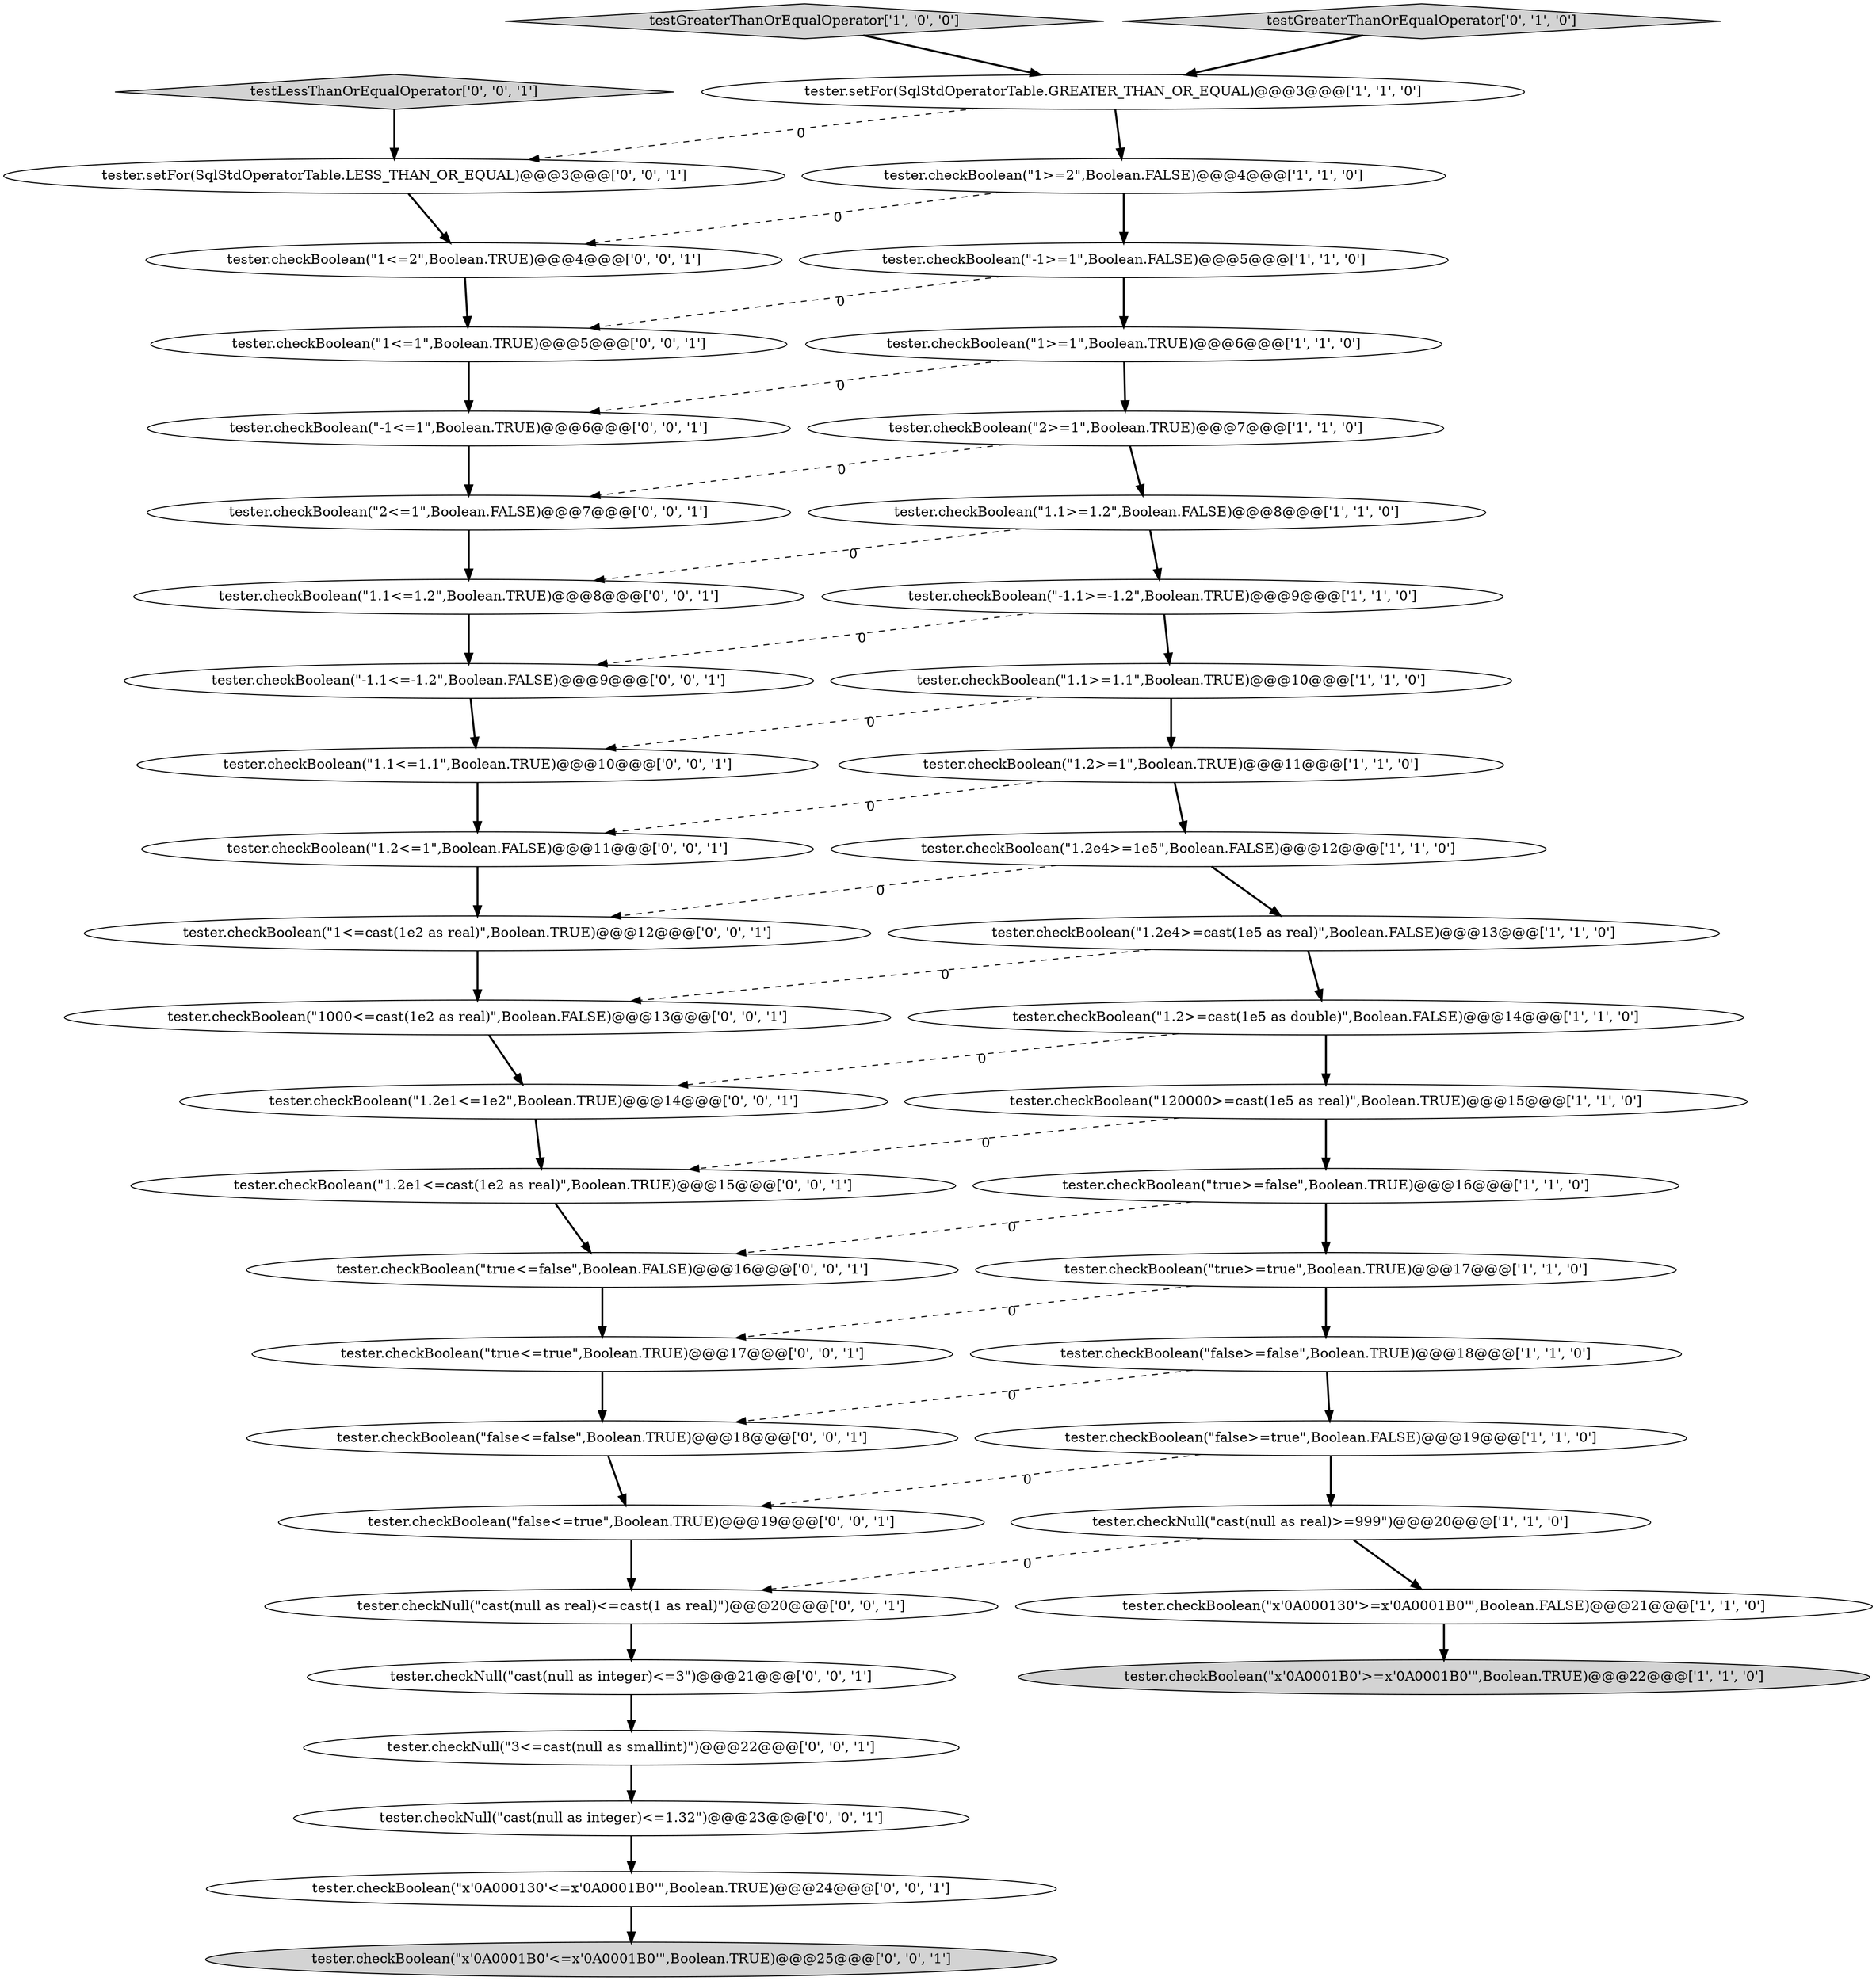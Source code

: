 digraph {
7 [style = filled, label = "tester.checkBoolean(\"false>=false\",Boolean.TRUE)@@@18@@@['1', '1', '0']", fillcolor = white, shape = ellipse image = "AAA0AAABBB1BBB"];
25 [style = filled, label = "tester.checkBoolean(\"false<=false\",Boolean.TRUE)@@@18@@@['0', '0', '1']", fillcolor = white, shape = ellipse image = "AAA0AAABBB3BBB"];
18 [style = filled, label = "tester.checkBoolean(\"1.2e4>=1e5\",Boolean.FALSE)@@@12@@@['1', '1', '0']", fillcolor = white, shape = ellipse image = "AAA0AAABBB1BBB"];
20 [style = filled, label = "tester.checkBoolean(\"-1>=1\",Boolean.FALSE)@@@5@@@['1', '1', '0']", fillcolor = white, shape = ellipse image = "AAA0AAABBB1BBB"];
22 [style = filled, label = "tester.checkNull(\"cast(null as integer)<=1.32\")@@@23@@@['0', '0', '1']", fillcolor = white, shape = ellipse image = "AAA0AAABBB3BBB"];
39 [style = filled, label = "tester.checkBoolean(\"-1.1<=-1.2\",Boolean.FALSE)@@@9@@@['0', '0', '1']", fillcolor = white, shape = ellipse image = "AAA0AAABBB3BBB"];
19 [style = filled, label = "tester.checkBoolean(\"false>=true\",Boolean.FALSE)@@@19@@@['1', '1', '0']", fillcolor = white, shape = ellipse image = "AAA0AAABBB1BBB"];
16 [style = filled, label = "testGreaterThanOrEqualOperator['1', '0', '0']", fillcolor = lightgray, shape = diamond image = "AAA0AAABBB1BBB"];
15 [style = filled, label = "tester.checkBoolean(\"1.2>=1\",Boolean.TRUE)@@@11@@@['1', '1', '0']", fillcolor = white, shape = ellipse image = "AAA0AAABBB1BBB"];
45 [style = filled, label = "tester.checkNull(\"cast(null as integer)<=3\")@@@21@@@['0', '0', '1']", fillcolor = white, shape = ellipse image = "AAA0AAABBB3BBB"];
1 [style = filled, label = "tester.checkBoolean(\"1.2>=cast(1e5 as double)\",Boolean.FALSE)@@@14@@@['1', '1', '0']", fillcolor = white, shape = ellipse image = "AAA0AAABBB1BBB"];
36 [style = filled, label = "tester.checkBoolean(\"1000<=cast(1e2 as real)\",Boolean.FALSE)@@@13@@@['0', '0', '1']", fillcolor = white, shape = ellipse image = "AAA0AAABBB3BBB"];
38 [style = filled, label = "tester.checkBoolean(\"1.2e1<=cast(1e2 as real)\",Boolean.TRUE)@@@15@@@['0', '0', '1']", fillcolor = white, shape = ellipse image = "AAA0AAABBB3BBB"];
2 [style = filled, label = "tester.checkNull(\"cast(null as real)>=999\")@@@20@@@['1', '1', '0']", fillcolor = white, shape = ellipse image = "AAA0AAABBB1BBB"];
33 [style = filled, label = "tester.checkBoolean(\"1.1<=1.2\",Boolean.TRUE)@@@8@@@['0', '0', '1']", fillcolor = white, shape = ellipse image = "AAA0AAABBB3BBB"];
42 [style = filled, label = "tester.checkBoolean(\"2<=1\",Boolean.FALSE)@@@7@@@['0', '0', '1']", fillcolor = white, shape = ellipse image = "AAA0AAABBB3BBB"];
11 [style = filled, label = "tester.checkBoolean(\"1.2e4>=cast(1e5 as real)\",Boolean.FALSE)@@@13@@@['1', '1', '0']", fillcolor = white, shape = ellipse image = "AAA0AAABBB1BBB"];
29 [style = filled, label = "tester.checkBoolean(\"false<=true\",Boolean.TRUE)@@@19@@@['0', '0', '1']", fillcolor = white, shape = ellipse image = "AAA0AAABBB3BBB"];
10 [style = filled, label = "tester.checkBoolean(\"x'0A000130'>=x'0A0001B0'\",Boolean.FALSE)@@@21@@@['1', '1', '0']", fillcolor = white, shape = ellipse image = "AAA0AAABBB1BBB"];
30 [style = filled, label = "tester.checkBoolean(\"1.2e1<=1e2\",Boolean.TRUE)@@@14@@@['0', '0', '1']", fillcolor = white, shape = ellipse image = "AAA0AAABBB3BBB"];
26 [style = filled, label = "tester.checkBoolean(\"1<=2\",Boolean.TRUE)@@@4@@@['0', '0', '1']", fillcolor = white, shape = ellipse image = "AAA0AAABBB3BBB"];
31 [style = filled, label = "tester.checkBoolean(\"true<=false\",Boolean.FALSE)@@@16@@@['0', '0', '1']", fillcolor = white, shape = ellipse image = "AAA0AAABBB3BBB"];
4 [style = filled, label = "tester.checkBoolean(\"true>=false\",Boolean.TRUE)@@@16@@@['1', '1', '0']", fillcolor = white, shape = ellipse image = "AAA0AAABBB1BBB"];
13 [style = filled, label = "tester.checkBoolean(\"1.1>=1.2\",Boolean.FALSE)@@@8@@@['1', '1', '0']", fillcolor = white, shape = ellipse image = "AAA0AAABBB1BBB"];
32 [style = filled, label = "testLessThanOrEqualOperator['0', '0', '1']", fillcolor = lightgray, shape = diamond image = "AAA0AAABBB3BBB"];
41 [style = filled, label = "tester.setFor(SqlStdOperatorTable.LESS_THAN_OR_EQUAL)@@@3@@@['0', '0', '1']", fillcolor = white, shape = ellipse image = "AAA0AAABBB3BBB"];
44 [style = filled, label = "tester.checkBoolean(\"-1<=1\",Boolean.TRUE)@@@6@@@['0', '0', '1']", fillcolor = white, shape = ellipse image = "AAA0AAABBB3BBB"];
12 [style = filled, label = "tester.checkBoolean(\"120000>=cast(1e5 as real)\",Boolean.TRUE)@@@15@@@['1', '1', '0']", fillcolor = white, shape = ellipse image = "AAA0AAABBB1BBB"];
43 [style = filled, label = "tester.checkBoolean(\"1.1<=1.1\",Boolean.TRUE)@@@10@@@['0', '0', '1']", fillcolor = white, shape = ellipse image = "AAA0AAABBB3BBB"];
17 [style = filled, label = "tester.setFor(SqlStdOperatorTable.GREATER_THAN_OR_EQUAL)@@@3@@@['1', '1', '0']", fillcolor = white, shape = ellipse image = "AAA0AAABBB1BBB"];
21 [style = filled, label = "testGreaterThanOrEqualOperator['0', '1', '0']", fillcolor = lightgray, shape = diamond image = "AAA0AAABBB2BBB"];
9 [style = filled, label = "tester.checkBoolean(\"1.1>=1.1\",Boolean.TRUE)@@@10@@@['1', '1', '0']", fillcolor = white, shape = ellipse image = "AAA0AAABBB1BBB"];
14 [style = filled, label = "tester.checkBoolean(\"true>=true\",Boolean.TRUE)@@@17@@@['1', '1', '0']", fillcolor = white, shape = ellipse image = "AAA0AAABBB1BBB"];
3 [style = filled, label = "tester.checkBoolean(\"x'0A0001B0'>=x'0A0001B0'\",Boolean.TRUE)@@@22@@@['1', '1', '0']", fillcolor = lightgray, shape = ellipse image = "AAA0AAABBB1BBB"];
24 [style = filled, label = "tester.checkBoolean(\"x'0A000130'<=x'0A0001B0'\",Boolean.TRUE)@@@24@@@['0', '0', '1']", fillcolor = white, shape = ellipse image = "AAA0AAABBB3BBB"];
0 [style = filled, label = "tester.checkBoolean(\"-1.1>=-1.2\",Boolean.TRUE)@@@9@@@['1', '1', '0']", fillcolor = white, shape = ellipse image = "AAA0AAABBB1BBB"];
34 [style = filled, label = "tester.checkBoolean(\"1.2<=1\",Boolean.FALSE)@@@11@@@['0', '0', '1']", fillcolor = white, shape = ellipse image = "AAA0AAABBB3BBB"];
37 [style = filled, label = "tester.checkBoolean(\"x'0A0001B0'<=x'0A0001B0'\",Boolean.TRUE)@@@25@@@['0', '0', '1']", fillcolor = lightgray, shape = ellipse image = "AAA0AAABBB3BBB"];
5 [style = filled, label = "tester.checkBoolean(\"1>=2\",Boolean.FALSE)@@@4@@@['1', '1', '0']", fillcolor = white, shape = ellipse image = "AAA0AAABBB1BBB"];
27 [style = filled, label = "tester.checkBoolean(\"1<=cast(1e2 as real)\",Boolean.TRUE)@@@12@@@['0', '0', '1']", fillcolor = white, shape = ellipse image = "AAA0AAABBB3BBB"];
40 [style = filled, label = "tester.checkBoolean(\"1<=1\",Boolean.TRUE)@@@5@@@['0', '0', '1']", fillcolor = white, shape = ellipse image = "AAA0AAABBB3BBB"];
23 [style = filled, label = "tester.checkNull(\"3<=cast(null as smallint)\")@@@22@@@['0', '0', '1']", fillcolor = white, shape = ellipse image = "AAA0AAABBB3BBB"];
8 [style = filled, label = "tester.checkBoolean(\"2>=1\",Boolean.TRUE)@@@7@@@['1', '1', '0']", fillcolor = white, shape = ellipse image = "AAA0AAABBB1BBB"];
6 [style = filled, label = "tester.checkBoolean(\"1>=1\",Boolean.TRUE)@@@6@@@['1', '1', '0']", fillcolor = white, shape = ellipse image = "AAA0AAABBB1BBB"];
35 [style = filled, label = "tester.checkNull(\"cast(null as real)<=cast(1 as real)\")@@@20@@@['0', '0', '1']", fillcolor = white, shape = ellipse image = "AAA0AAABBB3BBB"];
28 [style = filled, label = "tester.checkBoolean(\"true<=true\",Boolean.TRUE)@@@17@@@['0', '0', '1']", fillcolor = white, shape = ellipse image = "AAA0AAABBB3BBB"];
12->38 [style = dashed, label="0"];
44->42 [style = bold, label=""];
17->5 [style = bold, label=""];
0->9 [style = bold, label=""];
4->14 [style = bold, label=""];
27->36 [style = bold, label=""];
30->38 [style = bold, label=""];
15->34 [style = dashed, label="0"];
45->23 [style = bold, label=""];
5->20 [style = bold, label=""];
14->28 [style = dashed, label="0"];
11->1 [style = bold, label=""];
5->26 [style = dashed, label="0"];
20->40 [style = dashed, label="0"];
2->35 [style = dashed, label="0"];
1->30 [style = dashed, label="0"];
18->27 [style = dashed, label="0"];
18->11 [style = bold, label=""];
39->43 [style = bold, label=""];
19->29 [style = dashed, label="0"];
4->31 [style = dashed, label="0"];
10->3 [style = bold, label=""];
42->33 [style = bold, label=""];
26->40 [style = bold, label=""];
19->2 [style = bold, label=""];
20->6 [style = bold, label=""];
16->17 [style = bold, label=""];
38->31 [style = bold, label=""];
25->29 [style = bold, label=""];
0->39 [style = dashed, label="0"];
2->10 [style = bold, label=""];
11->36 [style = dashed, label="0"];
15->18 [style = bold, label=""];
8->42 [style = dashed, label="0"];
14->7 [style = bold, label=""];
9->43 [style = dashed, label="0"];
17->41 [style = dashed, label="0"];
36->30 [style = bold, label=""];
23->22 [style = bold, label=""];
33->39 [style = bold, label=""];
12->4 [style = bold, label=""];
9->15 [style = bold, label=""];
6->8 [style = bold, label=""];
24->37 [style = bold, label=""];
1->12 [style = bold, label=""];
7->25 [style = dashed, label="0"];
35->45 [style = bold, label=""];
28->25 [style = bold, label=""];
13->33 [style = dashed, label="0"];
32->41 [style = bold, label=""];
41->26 [style = bold, label=""];
31->28 [style = bold, label=""];
29->35 [style = bold, label=""];
22->24 [style = bold, label=""];
43->34 [style = bold, label=""];
7->19 [style = bold, label=""];
21->17 [style = bold, label=""];
6->44 [style = dashed, label="0"];
8->13 [style = bold, label=""];
40->44 [style = bold, label=""];
13->0 [style = bold, label=""];
34->27 [style = bold, label=""];
}
